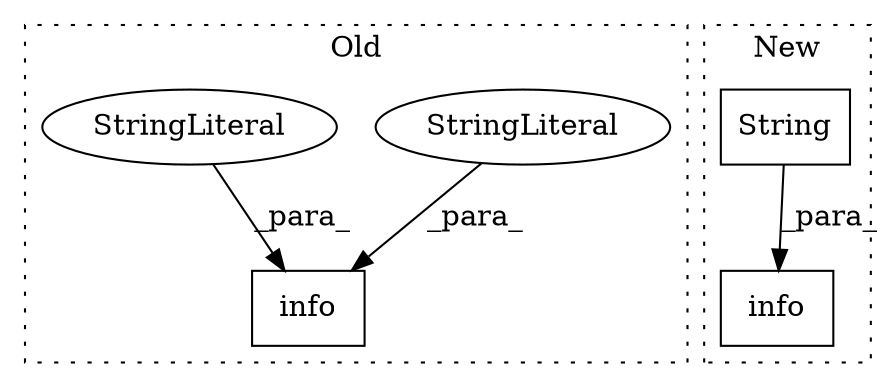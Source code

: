 digraph G {
subgraph cluster0 {
1 [label="info" a="32" s="2544,2705" l="5,1" shape="box"];
3 [label="StringLiteral" a="45" s="2572" l="18" shape="ellipse"];
5 [label="StringLiteral" a="45" s="2549" l="16" shape="ellipse"];
label = "Old";
style="dotted";
}
subgraph cluster1 {
2 [label="String" a="32" s="2609,2676" l="7,1" shape="box"];
4 [label="info" a="32" s="2532,2741" l="5,1" shape="box"];
label = "New";
style="dotted";
}
2 -> 4 [label="_para_"];
3 -> 1 [label="_para_"];
5 -> 1 [label="_para_"];
}